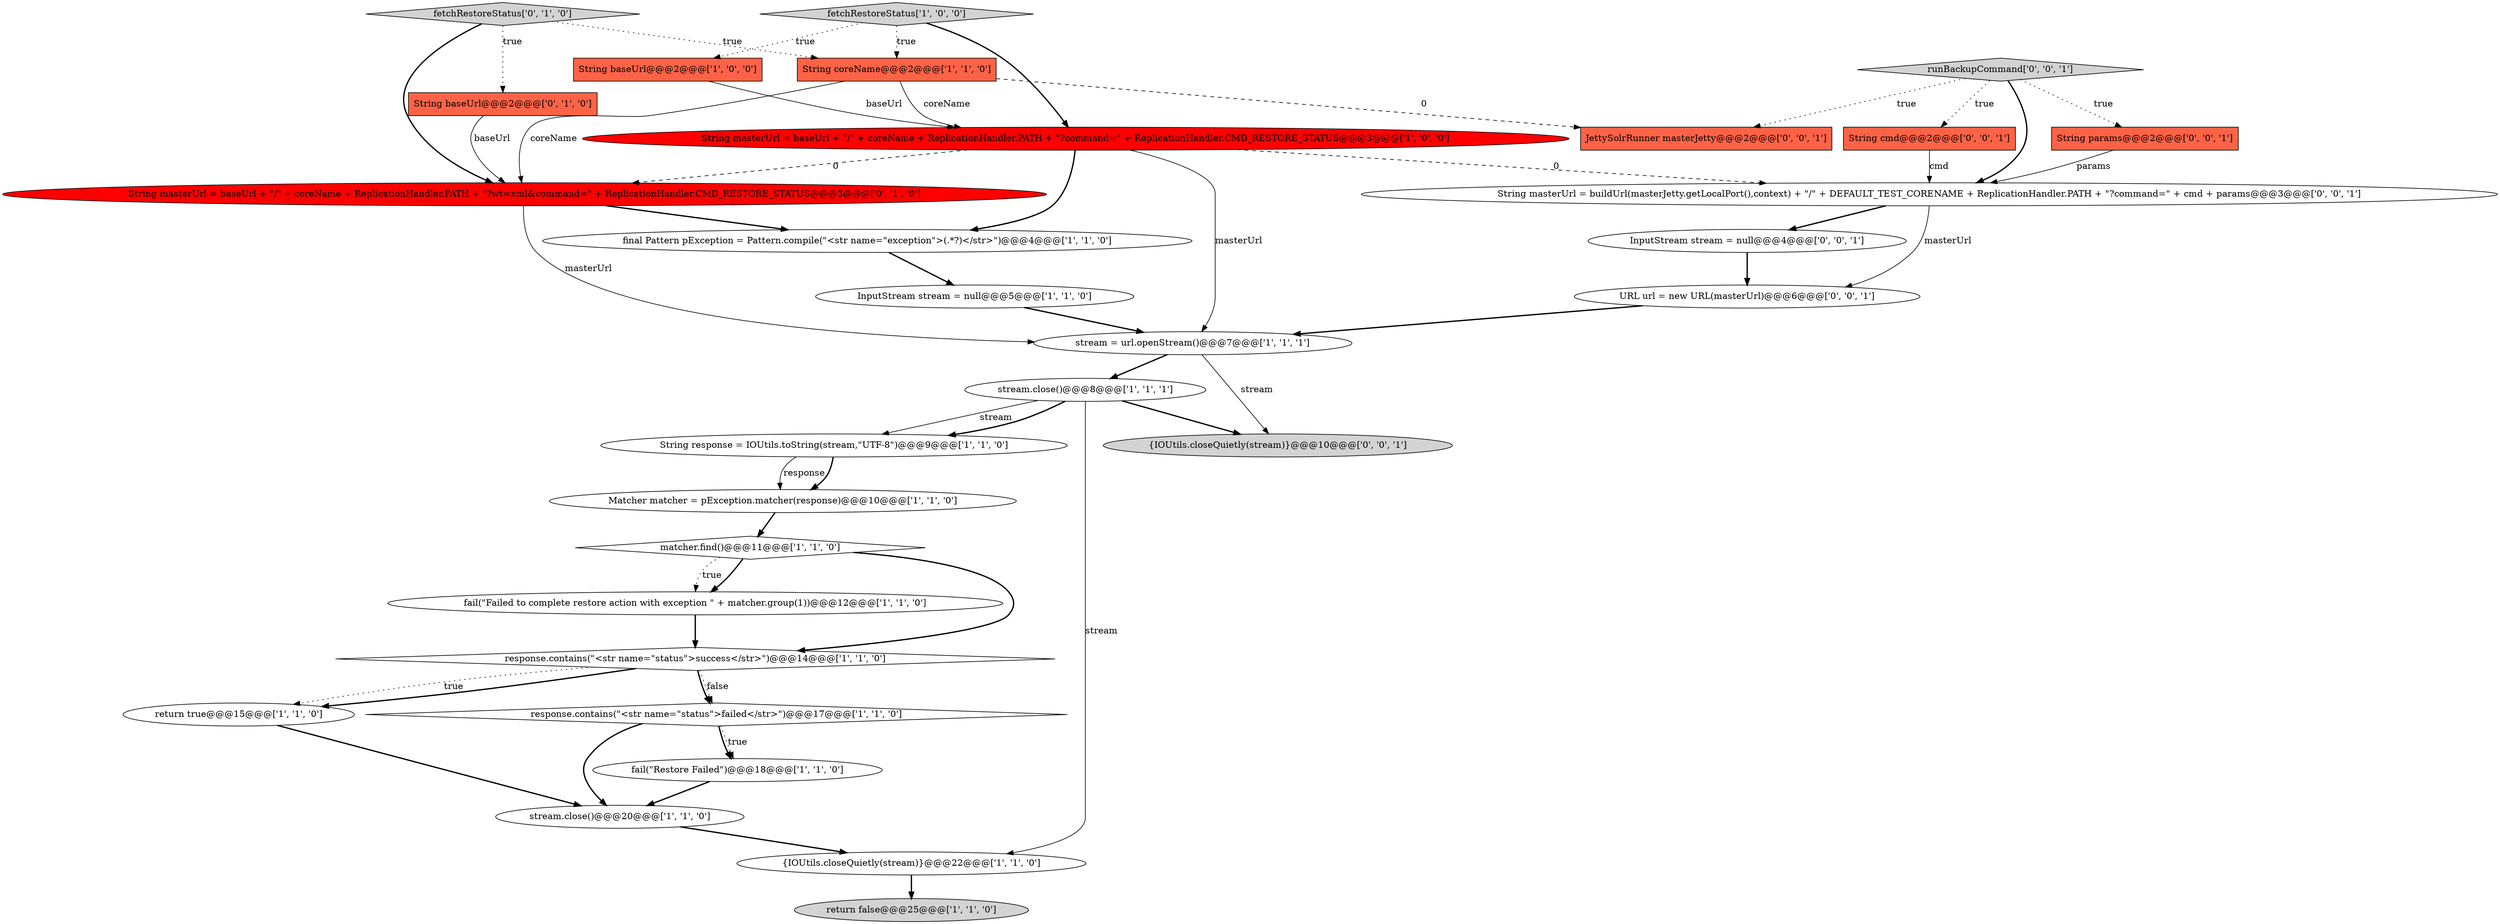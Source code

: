 digraph {
11 [style = filled, label = "stream = url.openStream()@@@7@@@['1', '1', '1']", fillcolor = white, shape = ellipse image = "AAA0AAABBB1BBB"];
25 [style = filled, label = "String masterUrl = buildUrl(masterJetty.getLocalPort(),context) + \"/\" + DEFAULT_TEST_CORENAME + ReplicationHandler.PATH + \"?command=\" + cmd + params@@@3@@@['0', '0', '1']", fillcolor = white, shape = ellipse image = "AAA0AAABBB3BBB"];
20 [style = filled, label = "fetchRestoreStatus['0', '1', '0']", fillcolor = lightgray, shape = diamond image = "AAA0AAABBB2BBB"];
19 [style = filled, label = "String masterUrl = baseUrl + \"/\" + coreName + ReplicationHandler.PATH + \"?wt=xml&command=\" + ReplicationHandler.CMD_RESTORE_STATUS@@@3@@@['0', '1', '0']", fillcolor = red, shape = ellipse image = "AAA1AAABBB2BBB"];
17 [style = filled, label = "stream.close()@@@8@@@['1', '1', '1']", fillcolor = white, shape = ellipse image = "AAA0AAABBB1BBB"];
5 [style = filled, label = "return false@@@25@@@['1', '1', '0']", fillcolor = lightgray, shape = ellipse image = "AAA0AAABBB1BBB"];
7 [style = filled, label = "final Pattern pException = Pattern.compile(\"<str name=\"exception\">(.*?)</str>\")@@@4@@@['1', '1', '0']", fillcolor = white, shape = ellipse image = "AAA0AAABBB1BBB"];
18 [style = filled, label = "return true@@@15@@@['1', '1', '0']", fillcolor = white, shape = ellipse image = "AAA0AAABBB1BBB"];
0 [style = filled, label = "Matcher matcher = pException.matcher(response)@@@10@@@['1', '1', '0']", fillcolor = white, shape = ellipse image = "AAA0AAABBB1BBB"];
22 [style = filled, label = "URL url = new URL(masterUrl)@@@6@@@['0', '0', '1']", fillcolor = white, shape = ellipse image = "AAA0AAABBB3BBB"];
8 [style = filled, label = "String baseUrl@@@2@@@['1', '0', '0']", fillcolor = tomato, shape = box image = "AAA0AAABBB1BBB"];
14 [style = filled, label = "{IOUtils.closeQuietly(stream)}@@@22@@@['1', '1', '0']", fillcolor = white, shape = ellipse image = "AAA0AAABBB1BBB"];
6 [style = filled, label = "String masterUrl = baseUrl + \"/\" + coreName + ReplicationHandler.PATH + \"?command=\" + ReplicationHandler.CMD_RESTORE_STATUS@@@3@@@['1', '0', '0']", fillcolor = red, shape = ellipse image = "AAA1AAABBB1BBB"];
26 [style = filled, label = "String params@@@2@@@['0', '0', '1']", fillcolor = tomato, shape = box image = "AAA0AAABBB3BBB"];
9 [style = filled, label = "response.contains(\"<str name=\"status\">success</str>\")@@@14@@@['1', '1', '0']", fillcolor = white, shape = diamond image = "AAA0AAABBB1BBB"];
27 [style = filled, label = "JettySolrRunner masterJetty@@@2@@@['0', '0', '1']", fillcolor = tomato, shape = box image = "AAA0AAABBB3BBB"];
24 [style = filled, label = "String cmd@@@2@@@['0', '0', '1']", fillcolor = tomato, shape = box image = "AAA0AAABBB3BBB"];
28 [style = filled, label = "{IOUtils.closeQuietly(stream)}@@@10@@@['0', '0', '1']", fillcolor = lightgray, shape = ellipse image = "AAA0AAABBB3BBB"];
13 [style = filled, label = "String response = IOUtils.toString(stream,\"UTF-8\")@@@9@@@['1', '1', '0']", fillcolor = white, shape = ellipse image = "AAA0AAABBB1BBB"];
2 [style = filled, label = "response.contains(\"<str name=\"status\">failed</str>\")@@@17@@@['1', '1', '0']", fillcolor = white, shape = diamond image = "AAA0AAABBB1BBB"];
4 [style = filled, label = "fail(\"Failed to complete restore action with exception \" + matcher.group(1))@@@12@@@['1', '1', '0']", fillcolor = white, shape = ellipse image = "AAA0AAABBB1BBB"];
10 [style = filled, label = "String coreName@@@2@@@['1', '1', '0']", fillcolor = tomato, shape = box image = "AAA0AAABBB1BBB"];
29 [style = filled, label = "InputStream stream = null@@@4@@@['0', '0', '1']", fillcolor = white, shape = ellipse image = "AAA0AAABBB3BBB"];
16 [style = filled, label = "stream.close()@@@20@@@['1', '1', '0']", fillcolor = white, shape = ellipse image = "AAA0AAABBB1BBB"];
23 [style = filled, label = "runBackupCommand['0', '0', '1']", fillcolor = lightgray, shape = diamond image = "AAA0AAABBB3BBB"];
12 [style = filled, label = "InputStream stream = null@@@5@@@['1', '1', '0']", fillcolor = white, shape = ellipse image = "AAA0AAABBB1BBB"];
1 [style = filled, label = "matcher.find()@@@11@@@['1', '1', '0']", fillcolor = white, shape = diamond image = "AAA0AAABBB1BBB"];
15 [style = filled, label = "fail(\"Restore Failed\")@@@18@@@['1', '1', '0']", fillcolor = white, shape = ellipse image = "AAA0AAABBB1BBB"];
3 [style = filled, label = "fetchRestoreStatus['1', '0', '0']", fillcolor = lightgray, shape = diamond image = "AAA0AAABBB1BBB"];
21 [style = filled, label = "String baseUrl@@@2@@@['0', '1', '0']", fillcolor = tomato, shape = box image = "AAA0AAABBB2BBB"];
4->9 [style = bold, label=""];
23->25 [style = bold, label=""];
8->6 [style = solid, label="baseUrl"];
1->4 [style = bold, label=""];
17->13 [style = solid, label="stream"];
17->14 [style = solid, label="stream"];
7->12 [style = bold, label=""];
9->2 [style = bold, label=""];
3->10 [style = dotted, label="true"];
12->11 [style = bold, label=""];
9->2 [style = dotted, label="false"];
2->15 [style = dotted, label="true"];
10->6 [style = solid, label="coreName"];
3->6 [style = bold, label=""];
6->11 [style = solid, label="masterUrl"];
26->25 [style = solid, label="params"];
1->4 [style = dotted, label="true"];
20->21 [style = dotted, label="true"];
25->29 [style = bold, label=""];
10->27 [style = dashed, label="0"];
15->16 [style = bold, label=""];
1->9 [style = bold, label=""];
13->0 [style = solid, label="response"];
2->16 [style = bold, label=""];
10->19 [style = solid, label="coreName"];
17->28 [style = bold, label=""];
23->26 [style = dotted, label="true"];
21->19 [style = solid, label="baseUrl"];
9->18 [style = bold, label=""];
6->25 [style = dashed, label="0"];
0->1 [style = bold, label=""];
19->11 [style = solid, label="masterUrl"];
20->10 [style = dotted, label="true"];
2->15 [style = bold, label=""];
6->19 [style = dashed, label="0"];
23->27 [style = dotted, label="true"];
9->18 [style = dotted, label="true"];
11->17 [style = bold, label=""];
16->14 [style = bold, label=""];
17->13 [style = bold, label=""];
11->28 [style = solid, label="stream"];
29->22 [style = bold, label=""];
6->7 [style = bold, label=""];
20->19 [style = bold, label=""];
3->8 [style = dotted, label="true"];
19->7 [style = bold, label=""];
23->24 [style = dotted, label="true"];
22->11 [style = bold, label=""];
25->22 [style = solid, label="masterUrl"];
24->25 [style = solid, label="cmd"];
13->0 [style = bold, label=""];
14->5 [style = bold, label=""];
18->16 [style = bold, label=""];
}
